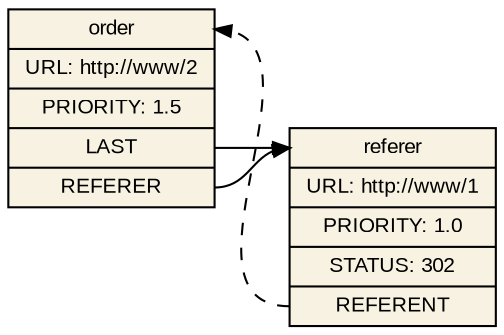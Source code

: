 digraph "iudex-gems" {
  rankdir=LR;
  bgcolor="transparent";
  edge [ arrowsize=0.80 ];
  node [ shape=box, style="filled", fillcolor="#f7f2e1", fontsize=10, fontname=Arial ];

  order        [ shape=record,
                 label="<t>order|URL: http://www/2|PRIORITY: 1.5|<l>LAST|<rf>REFERER" ];

  referer      [ shape=record,
                 label="<t>referer|URL: http://www/1|PRIORITY: 1.0|STATUS: 302|<rt>REFERENT" ];

  order:rf   -> referer:t;
  referer:rt -> order:t [ style=dashed ];

  order:l    -> referer:t;
}
